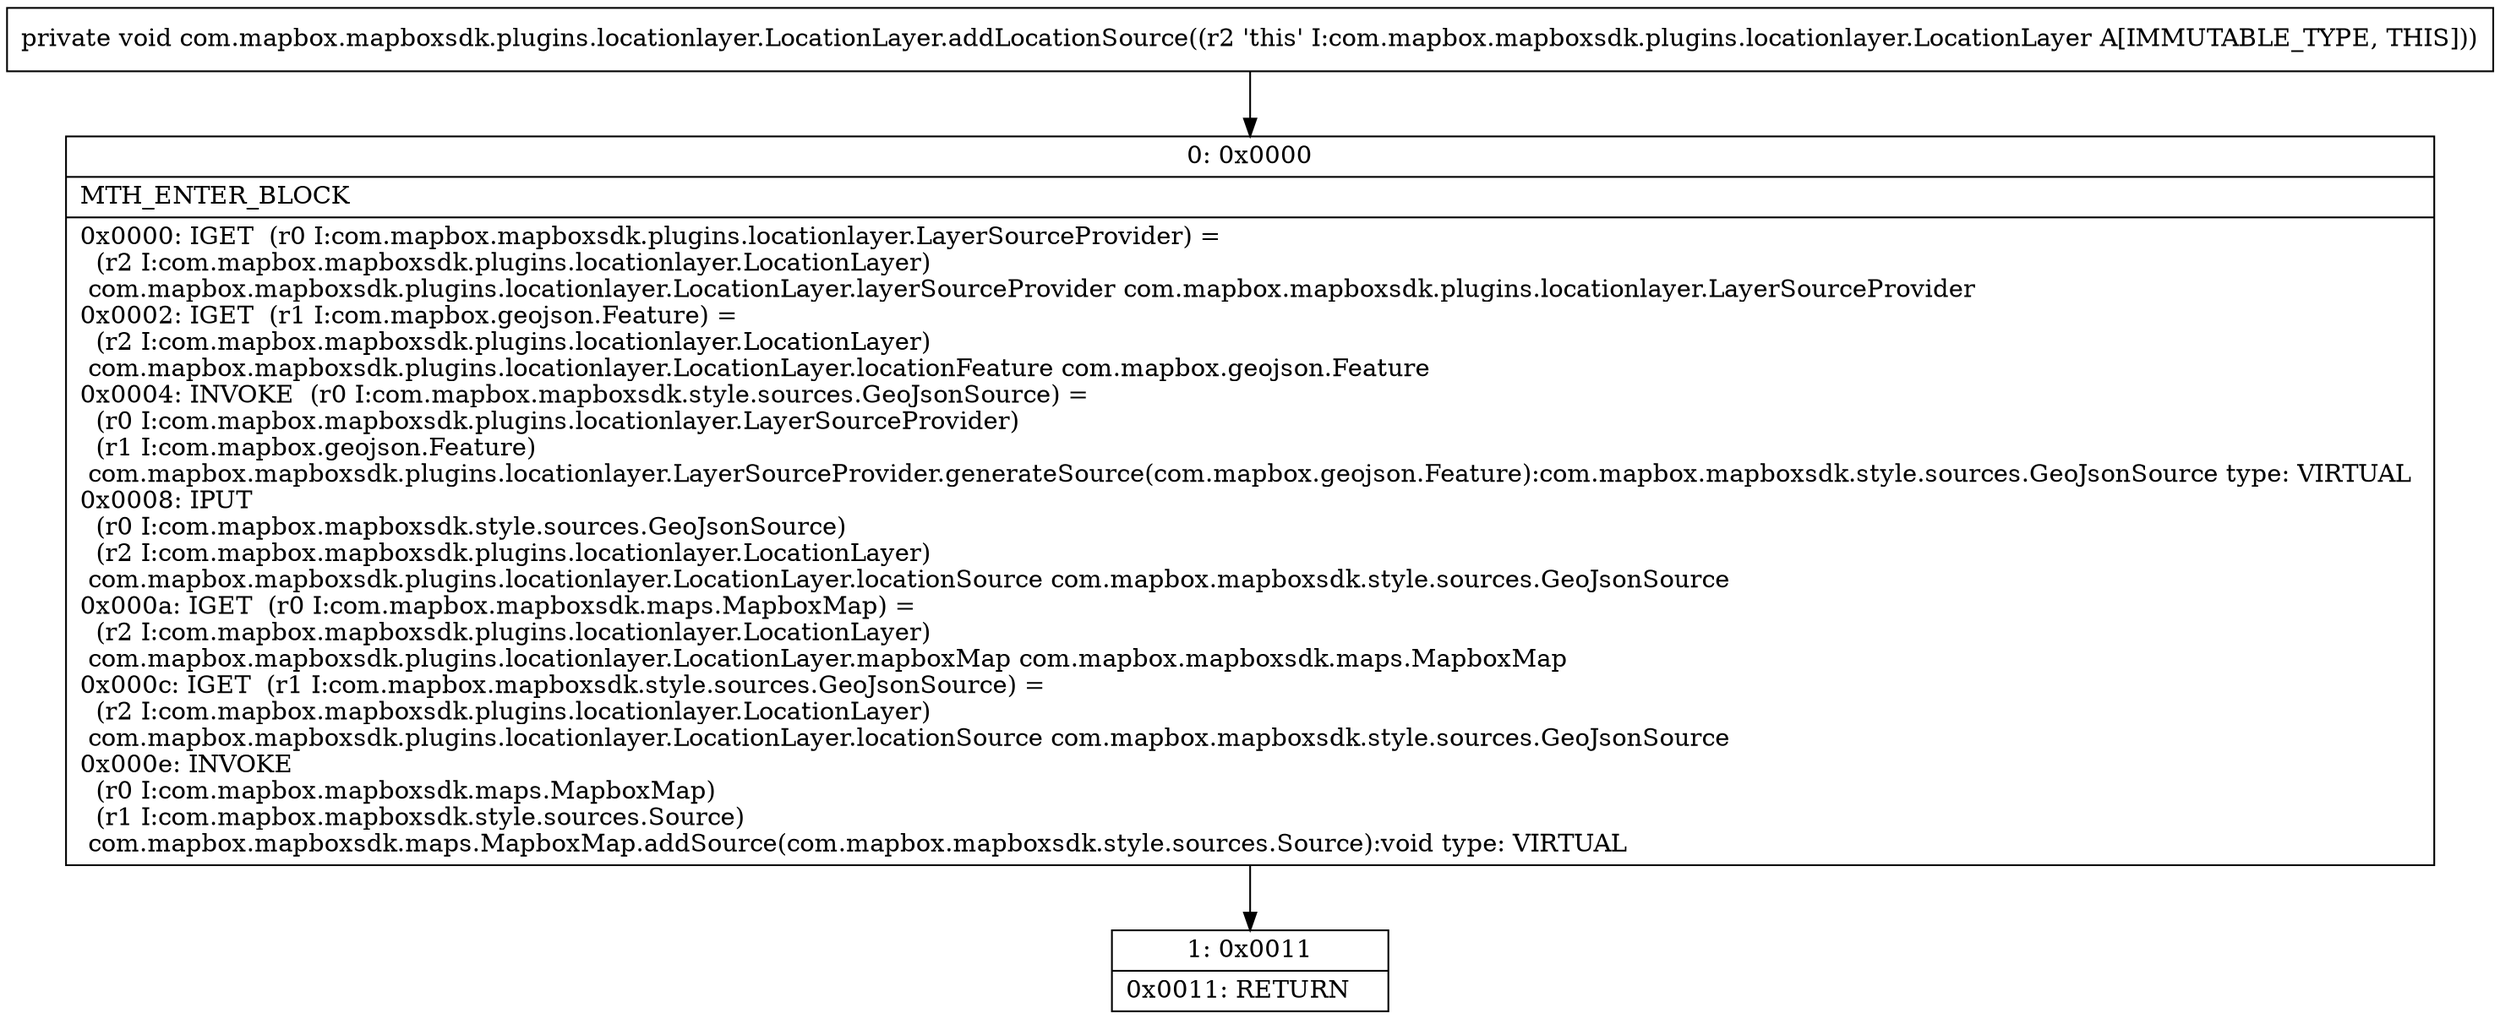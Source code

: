 digraph "CFG forcom.mapbox.mapboxsdk.plugins.locationlayer.LocationLayer.addLocationSource()V" {
Node_0 [shape=record,label="{0\:\ 0x0000|MTH_ENTER_BLOCK\l|0x0000: IGET  (r0 I:com.mapbox.mapboxsdk.plugins.locationlayer.LayerSourceProvider) = \l  (r2 I:com.mapbox.mapboxsdk.plugins.locationlayer.LocationLayer)\l com.mapbox.mapboxsdk.plugins.locationlayer.LocationLayer.layerSourceProvider com.mapbox.mapboxsdk.plugins.locationlayer.LayerSourceProvider \l0x0002: IGET  (r1 I:com.mapbox.geojson.Feature) = \l  (r2 I:com.mapbox.mapboxsdk.plugins.locationlayer.LocationLayer)\l com.mapbox.mapboxsdk.plugins.locationlayer.LocationLayer.locationFeature com.mapbox.geojson.Feature \l0x0004: INVOKE  (r0 I:com.mapbox.mapboxsdk.style.sources.GeoJsonSource) = \l  (r0 I:com.mapbox.mapboxsdk.plugins.locationlayer.LayerSourceProvider)\l  (r1 I:com.mapbox.geojson.Feature)\l com.mapbox.mapboxsdk.plugins.locationlayer.LayerSourceProvider.generateSource(com.mapbox.geojson.Feature):com.mapbox.mapboxsdk.style.sources.GeoJsonSource type: VIRTUAL \l0x0008: IPUT  \l  (r0 I:com.mapbox.mapboxsdk.style.sources.GeoJsonSource)\l  (r2 I:com.mapbox.mapboxsdk.plugins.locationlayer.LocationLayer)\l com.mapbox.mapboxsdk.plugins.locationlayer.LocationLayer.locationSource com.mapbox.mapboxsdk.style.sources.GeoJsonSource \l0x000a: IGET  (r0 I:com.mapbox.mapboxsdk.maps.MapboxMap) = \l  (r2 I:com.mapbox.mapboxsdk.plugins.locationlayer.LocationLayer)\l com.mapbox.mapboxsdk.plugins.locationlayer.LocationLayer.mapboxMap com.mapbox.mapboxsdk.maps.MapboxMap \l0x000c: IGET  (r1 I:com.mapbox.mapboxsdk.style.sources.GeoJsonSource) = \l  (r2 I:com.mapbox.mapboxsdk.plugins.locationlayer.LocationLayer)\l com.mapbox.mapboxsdk.plugins.locationlayer.LocationLayer.locationSource com.mapbox.mapboxsdk.style.sources.GeoJsonSource \l0x000e: INVOKE  \l  (r0 I:com.mapbox.mapboxsdk.maps.MapboxMap)\l  (r1 I:com.mapbox.mapboxsdk.style.sources.Source)\l com.mapbox.mapboxsdk.maps.MapboxMap.addSource(com.mapbox.mapboxsdk.style.sources.Source):void type: VIRTUAL \l}"];
Node_1 [shape=record,label="{1\:\ 0x0011|0x0011: RETURN   \l}"];
MethodNode[shape=record,label="{private void com.mapbox.mapboxsdk.plugins.locationlayer.LocationLayer.addLocationSource((r2 'this' I:com.mapbox.mapboxsdk.plugins.locationlayer.LocationLayer A[IMMUTABLE_TYPE, THIS])) }"];
MethodNode -> Node_0;
Node_0 -> Node_1;
}

